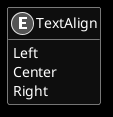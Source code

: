 ﻿@startuml
skinparam monochrome reverse
hide empty members

enum TextAlign {
    Left
    Center
    Right
}

@enduml
